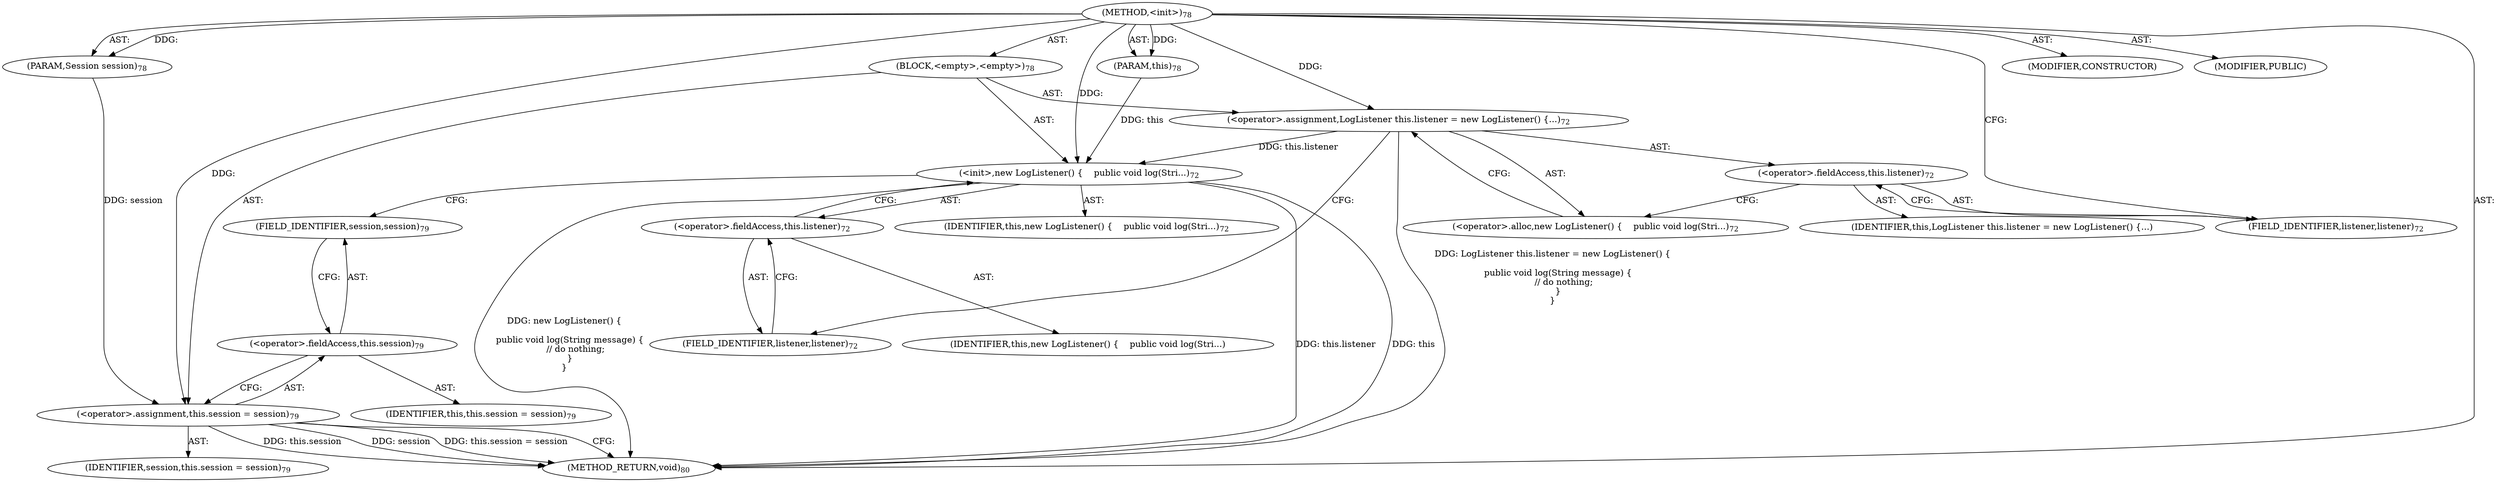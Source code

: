 digraph "&lt;init&gt;" {  
"111669149696" [label = <(METHOD,&lt;init&gt;)<SUB>78</SUB>> ]
"115964116992" [label = <(PARAM,this)<SUB>78</SUB>> ]
"115964116995" [label = <(PARAM,Session session)<SUB>78</SUB>> ]
"25769803776" [label = <(BLOCK,&lt;empty&gt;,&lt;empty&gt;)<SUB>78</SUB>> ]
"30064771074" [label = <(&lt;operator&gt;.assignment,LogListener this.listener = new LogListener() {...)<SUB>72</SUB>> ]
"30064771075" [label = <(&lt;operator&gt;.fieldAccess,this.listener)<SUB>72</SUB>> ]
"68719476741" [label = <(IDENTIFIER,this,LogListener this.listener = new LogListener() {...)> ]
"55834574849" [label = <(FIELD_IDENTIFIER,listener,listener)<SUB>72</SUB>> ]
"30064771076" [label = <(&lt;operator&gt;.alloc,new LogListener() {

    public void log(Stri...)<SUB>72</SUB>> ]
"30064771072" [label = <(&lt;init&gt;,new LogListener() {

    public void log(Stri...)<SUB>72</SUB>> ]
"30064771073" [label = <(&lt;operator&gt;.fieldAccess,this.listener)<SUB>72</SUB>> ]
"68719476739" [label = <(IDENTIFIER,this,new LogListener() {

    public void log(Stri...)> ]
"55834574848" [label = <(FIELD_IDENTIFIER,listener,listener)<SUB>72</SUB>> ]
"68719476740" [label = <(IDENTIFIER,this,new LogListener() {

    public void log(Stri...)<SUB>72</SUB>> ]
"30064771077" [label = <(&lt;operator&gt;.assignment,this.session = session)<SUB>79</SUB>> ]
"30064771078" [label = <(&lt;operator&gt;.fieldAccess,this.session)<SUB>79</SUB>> ]
"68719476736" [label = <(IDENTIFIER,this,this.session = session)<SUB>79</SUB>> ]
"55834574850" [label = <(FIELD_IDENTIFIER,session,session)<SUB>79</SUB>> ]
"68719476742" [label = <(IDENTIFIER,session,this.session = session)<SUB>79</SUB>> ]
"133143986178" [label = <(MODIFIER,CONSTRUCTOR)> ]
"133143986179" [label = <(MODIFIER,PUBLIC)> ]
"128849018880" [label = <(METHOD_RETURN,void)<SUB>80</SUB>> ]
  "111669149696" -> "115964116992"  [ label = "AST: "] 
  "111669149696" -> "115964116995"  [ label = "AST: "] 
  "111669149696" -> "25769803776"  [ label = "AST: "] 
  "111669149696" -> "133143986178"  [ label = "AST: "] 
  "111669149696" -> "133143986179"  [ label = "AST: "] 
  "111669149696" -> "128849018880"  [ label = "AST: "] 
  "25769803776" -> "30064771074"  [ label = "AST: "] 
  "25769803776" -> "30064771072"  [ label = "AST: "] 
  "25769803776" -> "30064771077"  [ label = "AST: "] 
  "30064771074" -> "30064771075"  [ label = "AST: "] 
  "30064771074" -> "30064771076"  [ label = "AST: "] 
  "30064771075" -> "68719476741"  [ label = "AST: "] 
  "30064771075" -> "55834574849"  [ label = "AST: "] 
  "30064771072" -> "30064771073"  [ label = "AST: "] 
  "30064771072" -> "68719476740"  [ label = "AST: "] 
  "30064771073" -> "68719476739"  [ label = "AST: "] 
  "30064771073" -> "55834574848"  [ label = "AST: "] 
  "30064771077" -> "30064771078"  [ label = "AST: "] 
  "30064771077" -> "68719476742"  [ label = "AST: "] 
  "30064771078" -> "68719476736"  [ label = "AST: "] 
  "30064771078" -> "55834574850"  [ label = "AST: "] 
  "30064771074" -> "55834574848"  [ label = "CFG: "] 
  "30064771072" -> "55834574850"  [ label = "CFG: "] 
  "30064771077" -> "128849018880"  [ label = "CFG: "] 
  "30064771075" -> "30064771076"  [ label = "CFG: "] 
  "30064771076" -> "30064771074"  [ label = "CFG: "] 
  "30064771073" -> "30064771072"  [ label = "CFG: "] 
  "30064771078" -> "30064771077"  [ label = "CFG: "] 
  "55834574849" -> "30064771075"  [ label = "CFG: "] 
  "55834574848" -> "30064771073"  [ label = "CFG: "] 
  "55834574850" -> "30064771078"  [ label = "CFG: "] 
  "111669149696" -> "55834574849"  [ label = "CFG: "] 
  "30064771074" -> "128849018880"  [ label = "DDG: LogListener this.listener = new LogListener() {

    public void log(String message) {
        // do nothing;
    }
}"] 
  "30064771072" -> "128849018880"  [ label = "DDG: this.listener"] 
  "30064771072" -> "128849018880"  [ label = "DDG: this"] 
  "30064771072" -> "128849018880"  [ label = "DDG: new LogListener() {

    public void log(String message) {
        // do nothing;
    }
}"] 
  "30064771077" -> "128849018880"  [ label = "DDG: this.session"] 
  "30064771077" -> "128849018880"  [ label = "DDG: session"] 
  "30064771077" -> "128849018880"  [ label = "DDG: this.session = session"] 
  "111669149696" -> "115964116992"  [ label = "DDG: "] 
  "111669149696" -> "115964116995"  [ label = "DDG: "] 
  "111669149696" -> "30064771074"  [ label = "DDG: "] 
  "115964116995" -> "30064771077"  [ label = "DDG: session"] 
  "111669149696" -> "30064771077"  [ label = "DDG: "] 
  "115964116992" -> "30064771072"  [ label = "DDG: this"] 
  "30064771074" -> "30064771072"  [ label = "DDG: this.listener"] 
  "111669149696" -> "30064771072"  [ label = "DDG: "] 
}
